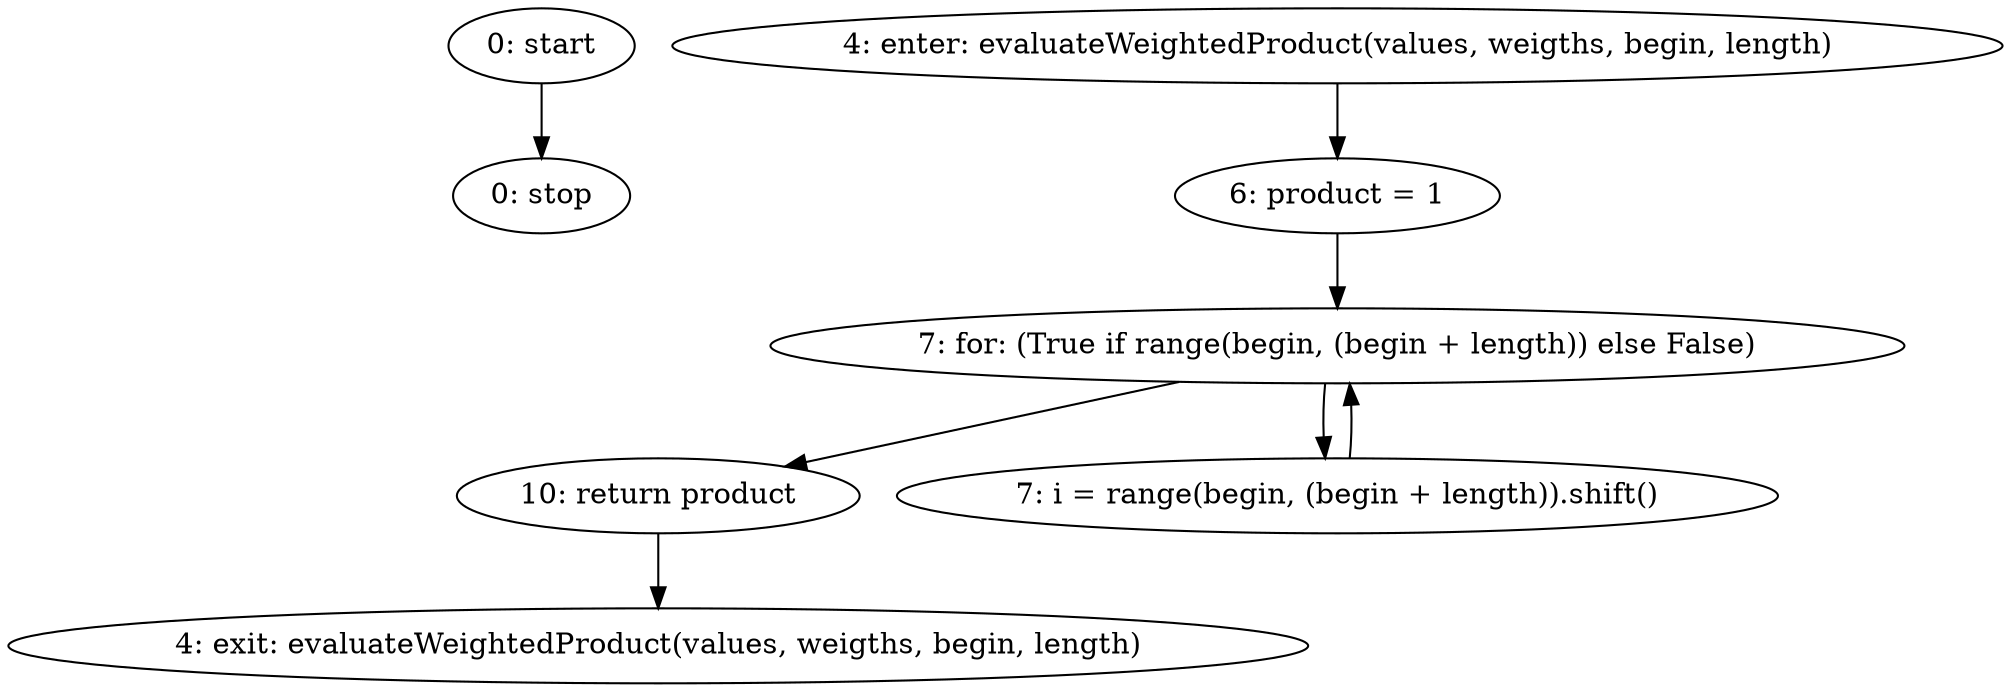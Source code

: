 strict digraph "" {
	node [label="\N"];
	0	[label="0: start"];
	7	[label="0: stop"];
	0 -> 7;
	1	[label="4: enter: evaluateWeightedProduct(values, weigths, begin, length)"];
	3	[label="6: product = 1"];
	1 -> 3;
	4	[label="7: for: (True if range(begin, (begin + length)) else False)"];
	3 -> 4;
	2	[label="4: exit: evaluateWeightedProduct(values, weigths, begin, length)"];
	6	[label="10: return product"];
	6 -> 2;
	4 -> 6;
	5	[label="7: i = range(begin, (begin + length)).shift()"];
	4 -> 5;
	5 -> 4;
}

